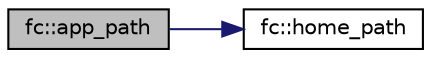 digraph "fc::app_path"
{
  edge [fontname="Helvetica",fontsize="10",labelfontname="Helvetica",labelfontsize="10"];
  node [fontname="Helvetica",fontsize="10",shape=record];
  rankdir="LR";
  Node8 [label="fc::app_path",height=0.2,width=0.4,color="black", fillcolor="grey75", style="filled", fontcolor="black"];
  Node8 -> Node9 [color="midnightblue",fontsize="10",style="solid"];
  Node9 [label="fc::home_path",height=0.2,width=0.4,color="black", fillcolor="white", style="filled",URL="$namespacefc.html#a638386a755d79377ef4c5c779c731e43"];
}
